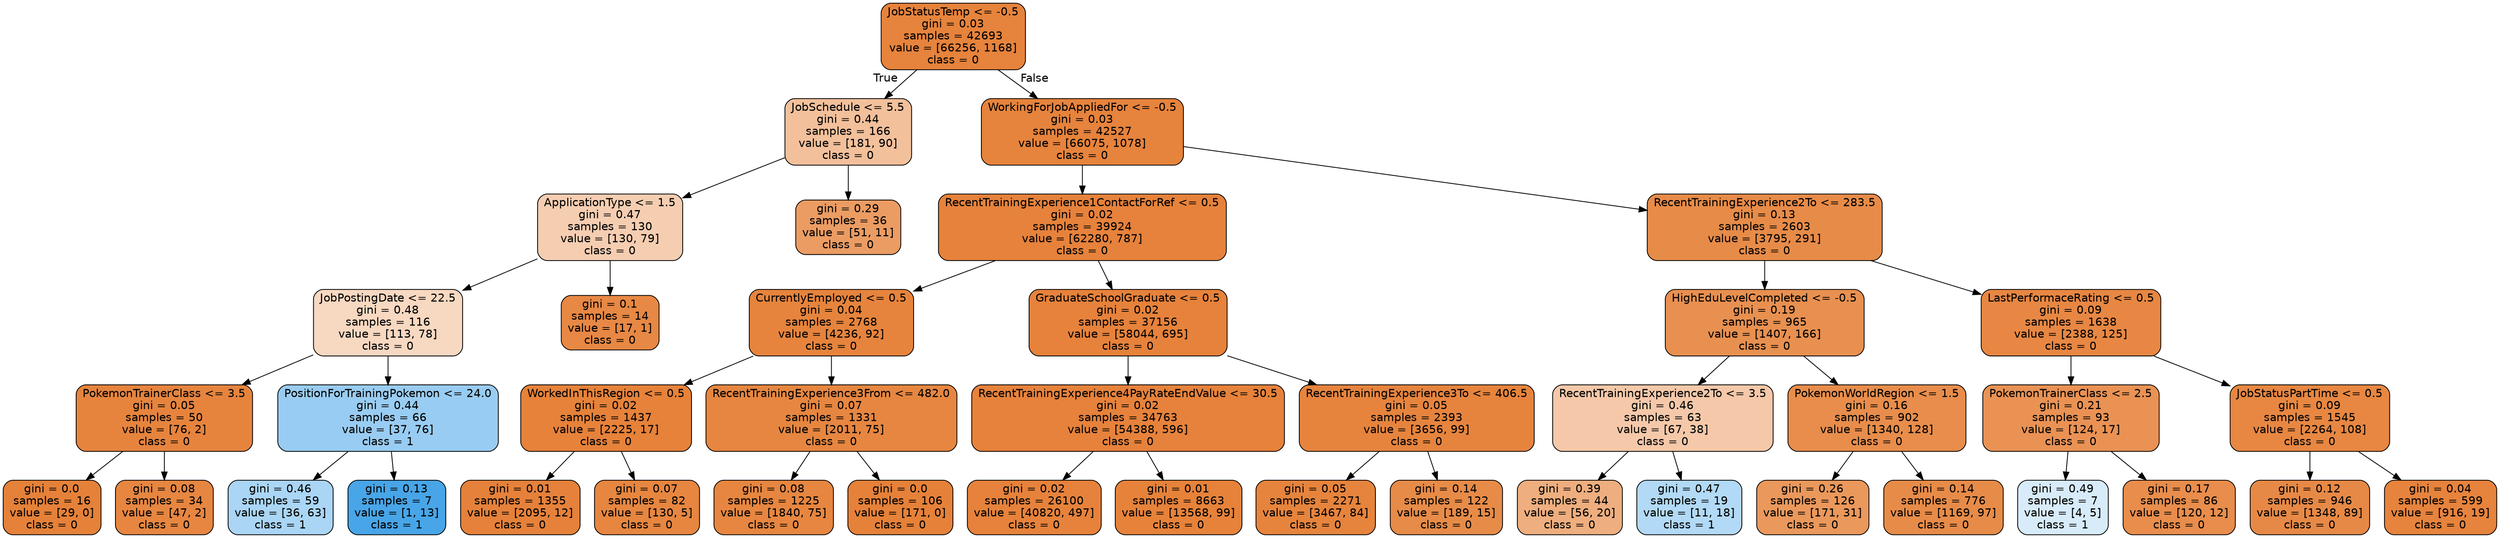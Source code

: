 digraph Tree {
node [shape=box, style="filled, rounded", color="black", fontname=helvetica] ;
edge [fontname=helvetica] ;
0 [label="JobStatusTemp <= -0.5\ngini = 0.03\nsamples = 42693\nvalue = [66256, 1168]\nclass = 0", fillcolor="#e58139fb"] ;
1 [label="JobSchedule <= 5.5\ngini = 0.44\nsamples = 166\nvalue = [181, 90]\nclass = 0", fillcolor="#e5813980"] ;
0 -> 1 [labeldistance=2.5, labelangle=45, headlabel="True"] ;
2 [label="ApplicationType <= 1.5\ngini = 0.47\nsamples = 130\nvalue = [130, 79]\nclass = 0", fillcolor="#e5813964"] ;
1 -> 2 ;
3 [label="JobPostingDate <= 22.5\ngini = 0.48\nsamples = 116\nvalue = [113, 78]\nclass = 0", fillcolor="#e581394f"] ;
2 -> 3 ;
4 [label="PokemonTrainerClass <= 3.5\ngini = 0.05\nsamples = 50\nvalue = [76, 2]\nclass = 0", fillcolor="#e58139f8"] ;
3 -> 4 ;
5 [label="gini = 0.0\nsamples = 16\nvalue = [29, 0]\nclass = 0", fillcolor="#e58139ff"] ;
4 -> 5 ;
6 [label="gini = 0.08\nsamples = 34\nvalue = [47, 2]\nclass = 0", fillcolor="#e58139f4"] ;
4 -> 6 ;
7 [label="PositionForTrainingPokemon <= 24.0\ngini = 0.44\nsamples = 66\nvalue = [37, 76]\nclass = 1", fillcolor="#399de583"] ;
3 -> 7 ;
8 [label="gini = 0.46\nsamples = 59\nvalue = [36, 63]\nclass = 1", fillcolor="#399de56d"] ;
7 -> 8 ;
9 [label="gini = 0.13\nsamples = 7\nvalue = [1, 13]\nclass = 1", fillcolor="#399de5eb"] ;
7 -> 9 ;
10 [label="gini = 0.1\nsamples = 14\nvalue = [17, 1]\nclass = 0", fillcolor="#e58139f0"] ;
2 -> 10 ;
11 [label="gini = 0.29\nsamples = 36\nvalue = [51, 11]\nclass = 0", fillcolor="#e58139c8"] ;
1 -> 11 ;
12 [label="WorkingForJobAppliedFor <= -0.5\ngini = 0.03\nsamples = 42527\nvalue = [66075, 1078]\nclass = 0", fillcolor="#e58139fb"] ;
0 -> 12 [labeldistance=2.5, labelangle=-45, headlabel="False"] ;
13 [label="RecentTrainingExperience1ContactForRef <= 0.5\ngini = 0.02\nsamples = 39924\nvalue = [62280, 787]\nclass = 0", fillcolor="#e58139fc"] ;
12 -> 13 ;
14 [label="CurrentlyEmployed <= 0.5\ngini = 0.04\nsamples = 2768\nvalue = [4236, 92]\nclass = 0", fillcolor="#e58139f9"] ;
13 -> 14 ;
15 [label="WorkedInThisRegion <= 0.5\ngini = 0.02\nsamples = 1437\nvalue = [2225, 17]\nclass = 0", fillcolor="#e58139fd"] ;
14 -> 15 ;
16 [label="gini = 0.01\nsamples = 1355\nvalue = [2095, 12]\nclass = 0", fillcolor="#e58139fe"] ;
15 -> 16 ;
17 [label="gini = 0.07\nsamples = 82\nvalue = [130, 5]\nclass = 0", fillcolor="#e58139f5"] ;
15 -> 17 ;
18 [label="RecentTrainingExperience3From <= 482.0\ngini = 0.07\nsamples = 1331\nvalue = [2011, 75]\nclass = 0", fillcolor="#e58139f5"] ;
14 -> 18 ;
19 [label="gini = 0.08\nsamples = 1225\nvalue = [1840, 75]\nclass = 0", fillcolor="#e58139f5"] ;
18 -> 19 ;
20 [label="gini = 0.0\nsamples = 106\nvalue = [171, 0]\nclass = 0", fillcolor="#e58139ff"] ;
18 -> 20 ;
21 [label="GraduateSchoolGraduate <= 0.5\ngini = 0.02\nsamples = 37156\nvalue = [58044, 695]\nclass = 0", fillcolor="#e58139fc"] ;
13 -> 21 ;
22 [label="RecentTrainingExperience4PayRateEndValue <= 30.5\ngini = 0.02\nsamples = 34763\nvalue = [54388, 596]\nclass = 0", fillcolor="#e58139fc"] ;
21 -> 22 ;
23 [label="gini = 0.02\nsamples = 26100\nvalue = [40820, 497]\nclass = 0", fillcolor="#e58139fc"] ;
22 -> 23 ;
24 [label="gini = 0.01\nsamples = 8663\nvalue = [13568, 99]\nclass = 0", fillcolor="#e58139fd"] ;
22 -> 24 ;
25 [label="RecentTrainingExperience3To <= 406.5\ngini = 0.05\nsamples = 2393\nvalue = [3656, 99]\nclass = 0", fillcolor="#e58139f8"] ;
21 -> 25 ;
26 [label="gini = 0.05\nsamples = 2271\nvalue = [3467, 84]\nclass = 0", fillcolor="#e58139f9"] ;
25 -> 26 ;
27 [label="gini = 0.14\nsamples = 122\nvalue = [189, 15]\nclass = 0", fillcolor="#e58139eb"] ;
25 -> 27 ;
28 [label="RecentTrainingExperience2To <= 283.5\ngini = 0.13\nsamples = 2603\nvalue = [3795, 291]\nclass = 0", fillcolor="#e58139eb"] ;
12 -> 28 ;
29 [label="HighEduLevelCompleted <= -0.5\ngini = 0.19\nsamples = 965\nvalue = [1407, 166]\nclass = 0", fillcolor="#e58139e1"] ;
28 -> 29 ;
30 [label="RecentTrainingExperience2To <= 3.5\ngini = 0.46\nsamples = 63\nvalue = [67, 38]\nclass = 0", fillcolor="#e581396e"] ;
29 -> 30 ;
31 [label="gini = 0.39\nsamples = 44\nvalue = [56, 20]\nclass = 0", fillcolor="#e58139a4"] ;
30 -> 31 ;
32 [label="gini = 0.47\nsamples = 19\nvalue = [11, 18]\nclass = 1", fillcolor="#399de563"] ;
30 -> 32 ;
33 [label="PokemonWorldRegion <= 1.5\ngini = 0.16\nsamples = 902\nvalue = [1340, 128]\nclass = 0", fillcolor="#e58139e7"] ;
29 -> 33 ;
34 [label="gini = 0.26\nsamples = 126\nvalue = [171, 31]\nclass = 0", fillcolor="#e58139d1"] ;
33 -> 34 ;
35 [label="gini = 0.14\nsamples = 776\nvalue = [1169, 97]\nclass = 0", fillcolor="#e58139ea"] ;
33 -> 35 ;
36 [label="LastPerformaceRating <= 0.5\ngini = 0.09\nsamples = 1638\nvalue = [2388, 125]\nclass = 0", fillcolor="#e58139f2"] ;
28 -> 36 ;
37 [label="PokemonTrainerClass <= 2.5\ngini = 0.21\nsamples = 93\nvalue = [124, 17]\nclass = 0", fillcolor="#e58139dc"] ;
36 -> 37 ;
38 [label="gini = 0.49\nsamples = 7\nvalue = [4, 5]\nclass = 1", fillcolor="#399de533"] ;
37 -> 38 ;
39 [label="gini = 0.17\nsamples = 86\nvalue = [120, 12]\nclass = 0", fillcolor="#e58139e6"] ;
37 -> 39 ;
40 [label="JobStatusPartTime <= 0.5\ngini = 0.09\nsamples = 1545\nvalue = [2264, 108]\nclass = 0", fillcolor="#e58139f3"] ;
36 -> 40 ;
41 [label="gini = 0.12\nsamples = 946\nvalue = [1348, 89]\nclass = 0", fillcolor="#e58139ee"] ;
40 -> 41 ;
42 [label="gini = 0.04\nsamples = 599\nvalue = [916, 19]\nclass = 0", fillcolor="#e58139fa"] ;
40 -> 42 ;
}